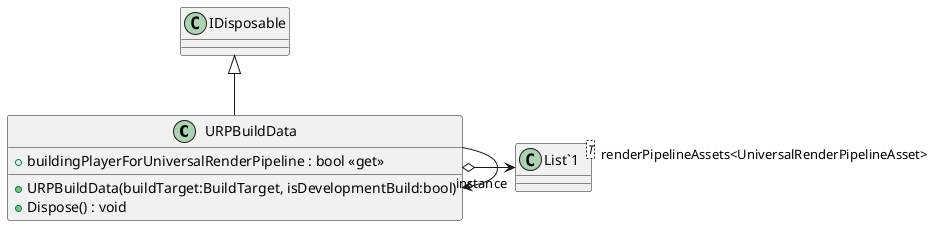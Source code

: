 @startuml
class URPBuildData {
    + buildingPlayerForUniversalRenderPipeline : bool <<get>>
    + URPBuildData(buildTarget:BuildTarget, isDevelopmentBuild:bool)
    + Dispose() : void
}
class "List`1"<T> {
}
IDisposable <|-- URPBuildData
URPBuildData --> "instance" URPBuildData
URPBuildData o-> "renderPipelineAssets<UniversalRenderPipelineAsset>" "List`1"
@enduml
